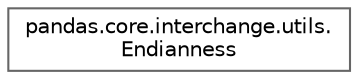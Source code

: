 digraph "Graphical Class Hierarchy"
{
 // LATEX_PDF_SIZE
  bgcolor="transparent";
  edge [fontname=Helvetica,fontsize=10,labelfontname=Helvetica,labelfontsize=10];
  node [fontname=Helvetica,fontsize=10,shape=box,height=0.2,width=0.4];
  rankdir="LR";
  Node0 [id="Node000000",label="pandas.core.interchange.utils.\lEndianness",height=0.2,width=0.4,color="grey40", fillcolor="white", style="filled",URL="$d0/d8c/classpandas_1_1core_1_1interchange_1_1utils_1_1Endianness.html",tooltip=" "];
}
